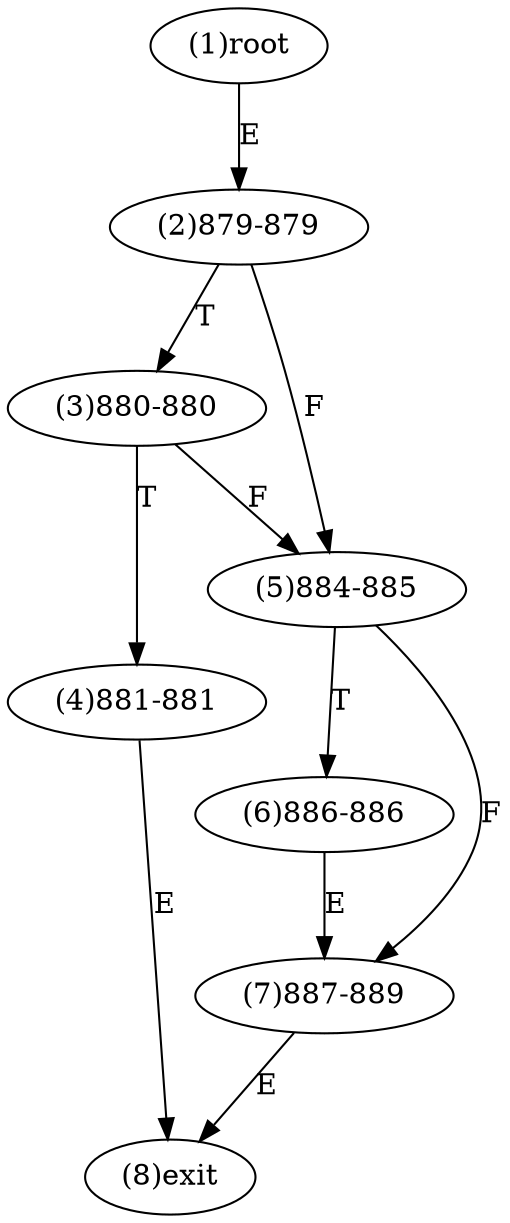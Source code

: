 digraph "" { 
1[ label="(1)root"];
2[ label="(2)879-879"];
3[ label="(3)880-880"];
4[ label="(4)881-881"];
5[ label="(5)884-885"];
6[ label="(6)886-886"];
7[ label="(7)887-889"];
8[ label="(8)exit"];
1->2[ label="E"];
2->5[ label="F"];
2->3[ label="T"];
3->5[ label="F"];
3->4[ label="T"];
4->8[ label="E"];
5->7[ label="F"];
5->6[ label="T"];
6->7[ label="E"];
7->8[ label="E"];
}